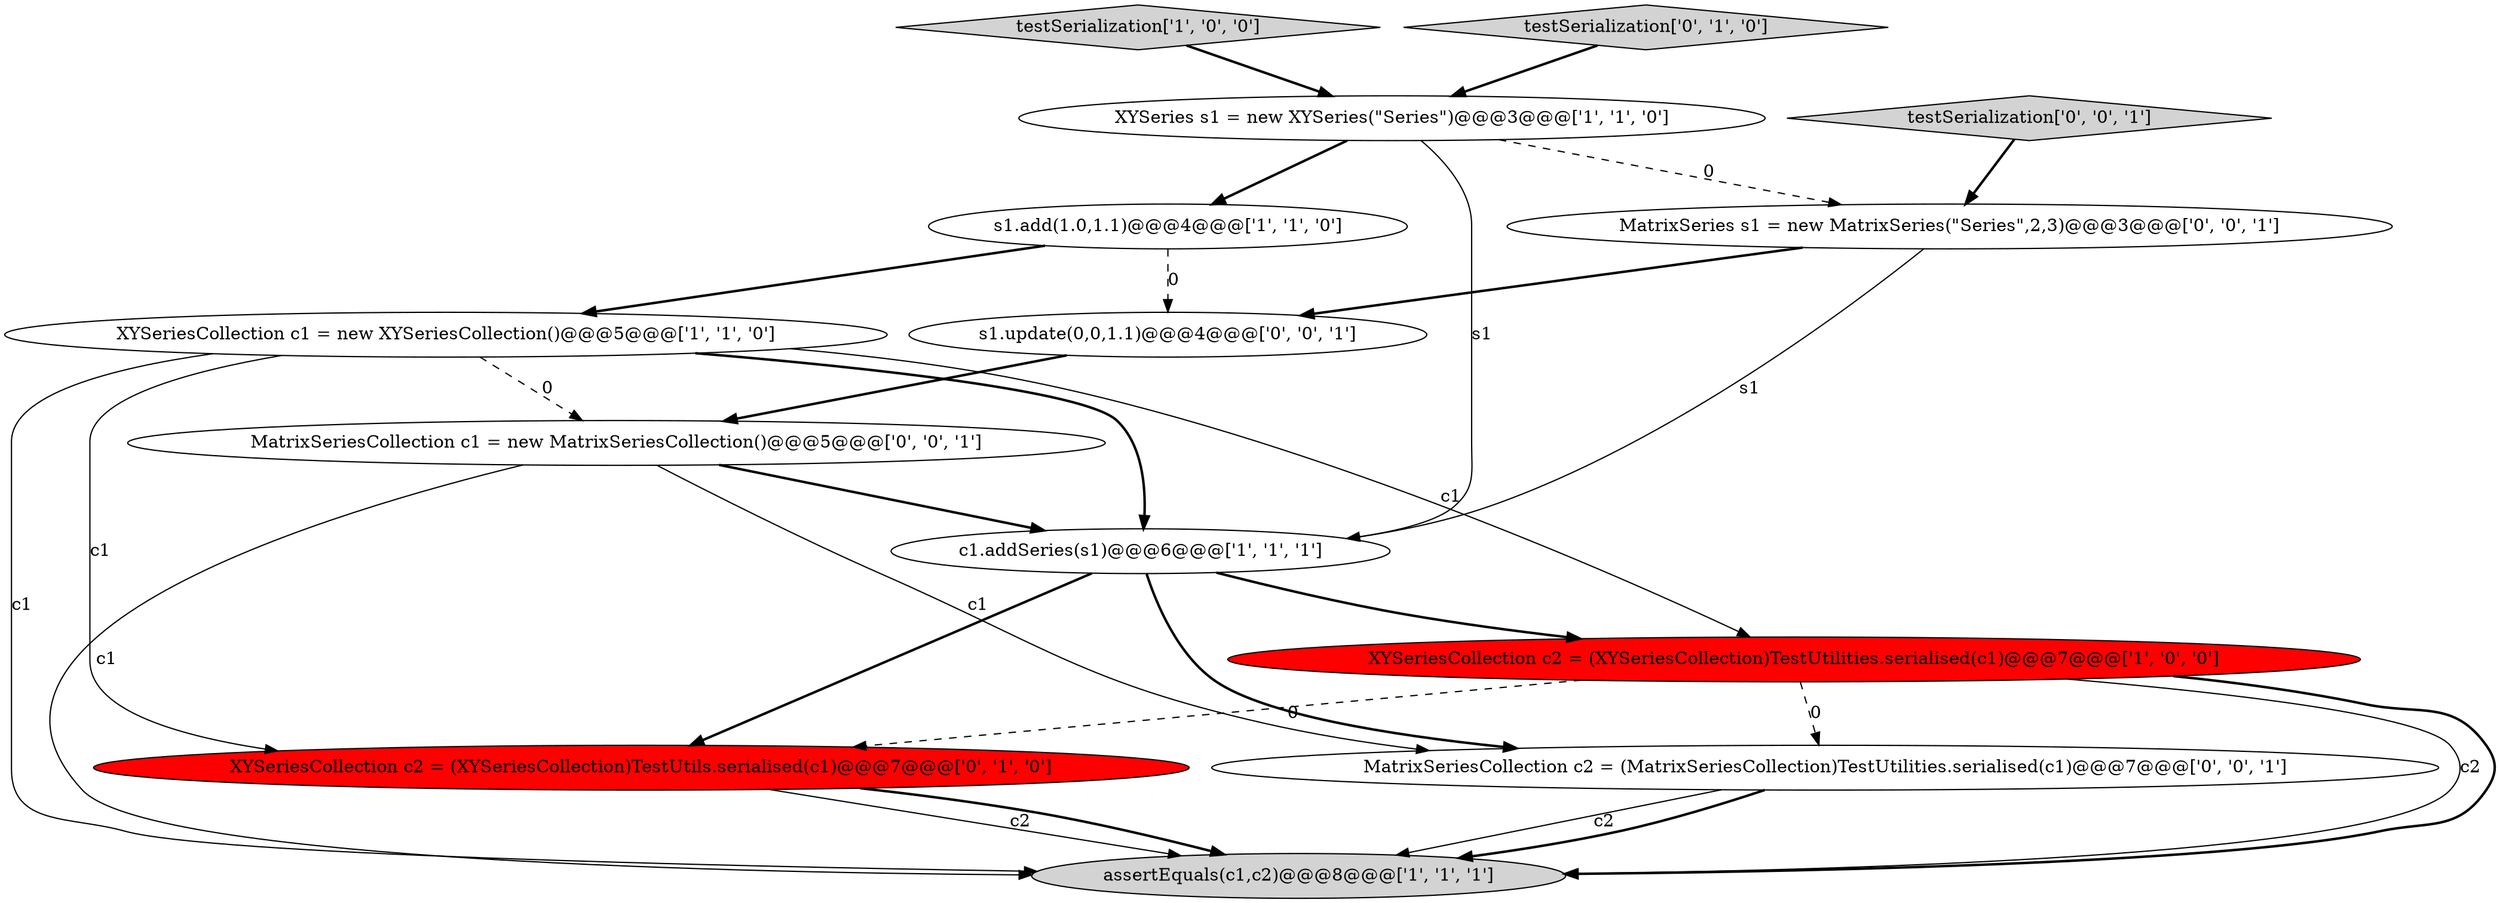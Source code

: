 digraph {
7 [style = filled, label = "XYSeriesCollection c2 = (XYSeriesCollection)TestUtils.serialised(c1)@@@7@@@['0', '1', '0']", fillcolor = red, shape = ellipse image = "AAA1AAABBB2BBB"];
6 [style = filled, label = "assertEquals(c1,c2)@@@8@@@['1', '1', '1']", fillcolor = lightgray, shape = ellipse image = "AAA0AAABBB1BBB"];
9 [style = filled, label = "MatrixSeriesCollection c2 = (MatrixSeriesCollection)TestUtilities.serialised(c1)@@@7@@@['0', '0', '1']", fillcolor = white, shape = ellipse image = "AAA0AAABBB3BBB"];
1 [style = filled, label = "XYSeriesCollection c2 = (XYSeriesCollection)TestUtilities.serialised(c1)@@@7@@@['1', '0', '0']", fillcolor = red, shape = ellipse image = "AAA1AAABBB1BBB"];
0 [style = filled, label = "c1.addSeries(s1)@@@6@@@['1', '1', '1']", fillcolor = white, shape = ellipse image = "AAA0AAABBB1BBB"];
5 [style = filled, label = "XYSeriesCollection c1 = new XYSeriesCollection()@@@5@@@['1', '1', '0']", fillcolor = white, shape = ellipse image = "AAA0AAABBB1BBB"];
4 [style = filled, label = "s1.add(1.0,1.1)@@@4@@@['1', '1', '0']", fillcolor = white, shape = ellipse image = "AAA0AAABBB1BBB"];
2 [style = filled, label = "testSerialization['1', '0', '0']", fillcolor = lightgray, shape = diamond image = "AAA0AAABBB1BBB"];
12 [style = filled, label = "testSerialization['0', '0', '1']", fillcolor = lightgray, shape = diamond image = "AAA0AAABBB3BBB"];
3 [style = filled, label = "XYSeries s1 = new XYSeries(\"Series\")@@@3@@@['1', '1', '0']", fillcolor = white, shape = ellipse image = "AAA0AAABBB1BBB"];
8 [style = filled, label = "testSerialization['0', '1', '0']", fillcolor = lightgray, shape = diamond image = "AAA0AAABBB2BBB"];
10 [style = filled, label = "s1.update(0,0,1.1)@@@4@@@['0', '0', '1']", fillcolor = white, shape = ellipse image = "AAA0AAABBB3BBB"];
11 [style = filled, label = "MatrixSeriesCollection c1 = new MatrixSeriesCollection()@@@5@@@['0', '0', '1']", fillcolor = white, shape = ellipse image = "AAA0AAABBB3BBB"];
13 [style = filled, label = "MatrixSeries s1 = new MatrixSeries(\"Series\",2,3)@@@3@@@['0', '0', '1']", fillcolor = white, shape = ellipse image = "AAA0AAABBB3BBB"];
7->6 [style = solid, label="c2"];
13->10 [style = bold, label=""];
0->9 [style = bold, label=""];
2->3 [style = bold, label=""];
8->3 [style = bold, label=""];
1->9 [style = dashed, label="0"];
1->6 [style = solid, label="c2"];
3->13 [style = dashed, label="0"];
3->4 [style = bold, label=""];
9->6 [style = solid, label="c2"];
9->6 [style = bold, label=""];
0->7 [style = bold, label=""];
5->6 [style = solid, label="c1"];
12->13 [style = bold, label=""];
11->0 [style = bold, label=""];
1->6 [style = bold, label=""];
5->0 [style = bold, label=""];
5->11 [style = dashed, label="0"];
0->1 [style = bold, label=""];
7->6 [style = bold, label=""];
5->1 [style = solid, label="c1"];
11->6 [style = solid, label="c1"];
3->0 [style = solid, label="s1"];
1->7 [style = dashed, label="0"];
4->10 [style = dashed, label="0"];
5->7 [style = solid, label="c1"];
4->5 [style = bold, label=""];
13->0 [style = solid, label="s1"];
11->9 [style = solid, label="c1"];
10->11 [style = bold, label=""];
}
